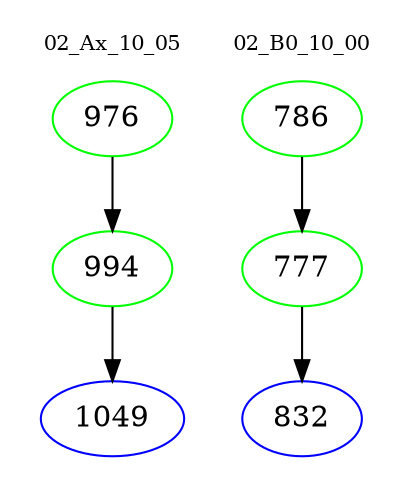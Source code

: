 digraph{
subgraph cluster_0 {
color = white
label = "02_Ax_10_05";
fontsize=10;
T0_976 [label="976", color="green"]
T0_976 -> T0_994 [color="black"]
T0_994 [label="994", color="green"]
T0_994 -> T0_1049 [color="black"]
T0_1049 [label="1049", color="blue"]
}
subgraph cluster_1 {
color = white
label = "02_B0_10_00";
fontsize=10;
T1_786 [label="786", color="green"]
T1_786 -> T1_777 [color="black"]
T1_777 [label="777", color="green"]
T1_777 -> T1_832 [color="black"]
T1_832 [label="832", color="blue"]
}
}

